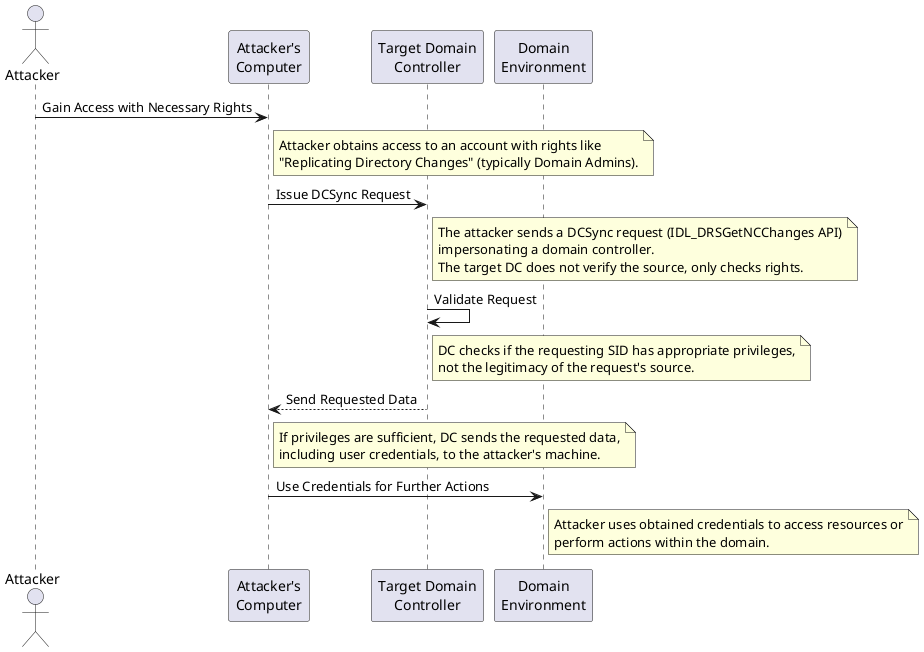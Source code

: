@startuml
actor Attacker
participant "Attacker's\nComputer" as AttackerClient
participant "Target Domain\nController" as DC
participant "Domain\nEnvironment" as Domain

Attacker -> AttackerClient: Gain Access with Necessary Rights
note right of AttackerClient
    Attacker obtains access to an account with rights like 
    "Replicating Directory Changes" (typically Domain Admins).
end note
AttackerClient -> DC: Issue DCSync Request
note right of DC
    The attacker sends a DCSync request (IDL_DRSGetNCChanges API)
    impersonating a domain controller.
    The target DC does not verify the source, only checks rights.
end note
DC -> DC: Validate Request
note right of DC
    DC checks if the requesting SID has appropriate privileges,
    not the legitimacy of the request's source.
end note
DC --> AttackerClient: Send Requested Data
note right of AttackerClient
    If privileges are sufficient, DC sends the requested data,
    including user credentials, to the attacker's machine.
end note
AttackerClient -> Domain: Use Credentials for Further Actions
note right of Domain
    Attacker uses obtained credentials to access resources or
    perform actions within the domain.
end note
@enduml

